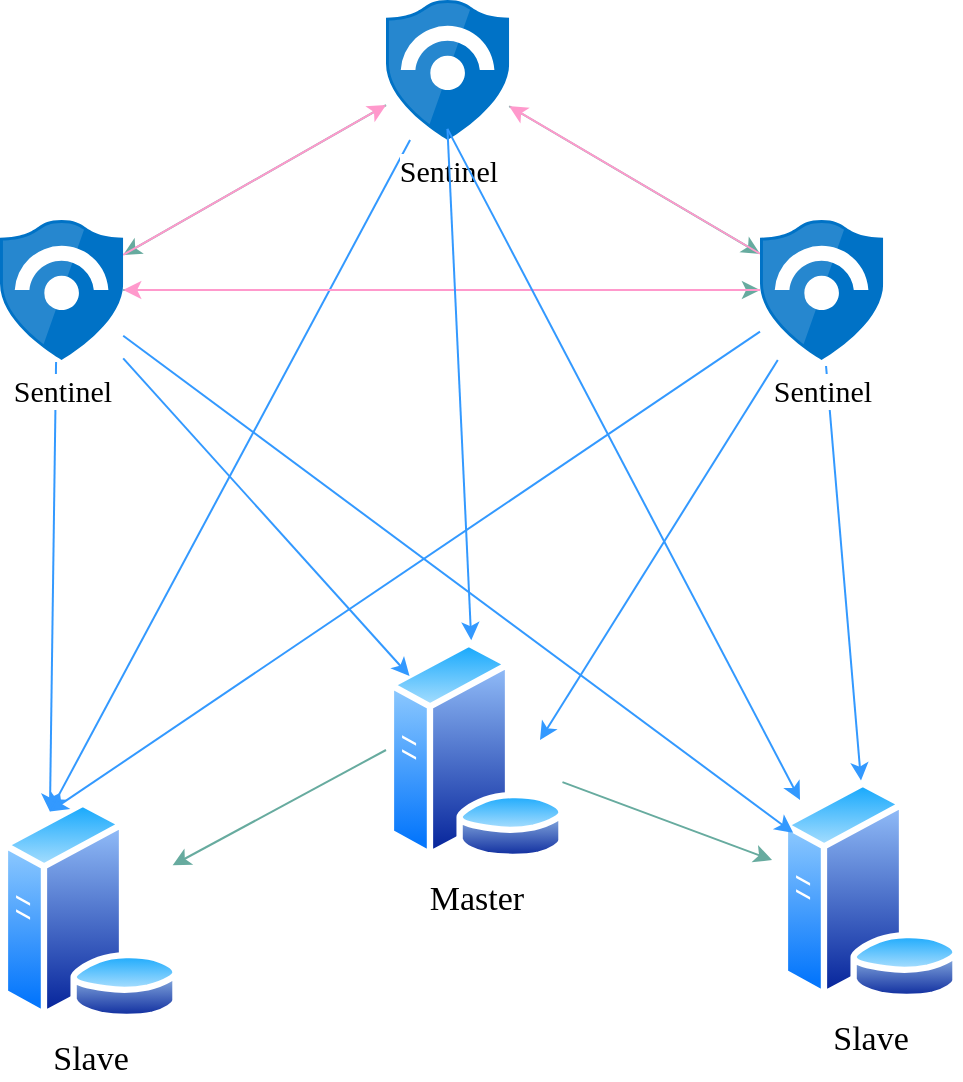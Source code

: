 <mxfile version="15.2.9" type="github">
  <diagram id="kTX6su0PMOBrZuuV1gaZ" name="第 1 页">
    <mxGraphModel dx="1422" dy="753" grid="1" gridSize="10" guides="1" tooltips="1" connect="1" arrows="1" fold="1" page="1" pageScale="1" pageWidth="827" pageHeight="1169" math="0" shadow="0">
      <root>
        <mxCell id="0" />
        <mxCell id="1" parent="0" />
        <mxCell id="SB9SmcwfrC83ZNIDkhmx-12" style="edgeStyle=none;rounded=0;orthogonalLoop=1;jettySize=auto;html=1;exitX=0;exitY=0.5;exitDx=0;exitDy=0;strokeColor=#67AB9F;" edge="1" parent="1" source="SB9SmcwfrC83ZNIDkhmx-1" target="SB9SmcwfrC83ZNIDkhmx-3">
          <mxGeometry relative="1" as="geometry" />
        </mxCell>
        <mxCell id="SB9SmcwfrC83ZNIDkhmx-13" style="edgeStyle=none;rounded=0;orthogonalLoop=1;jettySize=auto;html=1;entryX=-0.044;entryY=0.364;entryDx=0;entryDy=0;entryPerimeter=0;strokeColor=#67AB9F;" edge="1" parent="1" source="SB9SmcwfrC83ZNIDkhmx-1" target="SB9SmcwfrC83ZNIDkhmx-10">
          <mxGeometry relative="1" as="geometry" />
        </mxCell>
        <mxCell id="SB9SmcwfrC83ZNIDkhmx-1" value="&lt;font style=&quot;font-size: 17px&quot; face=&quot;Comic Sans MS&quot;&gt;Master&lt;/font&gt;" style="aspect=fixed;perimeter=ellipsePerimeter;html=1;align=center;shadow=0;dashed=0;spacingTop=3;image;image=img/lib/active_directory/database_server.svg;" vertex="1" parent="1">
          <mxGeometry x="383" y="570" width="90.2" height="110" as="geometry" />
        </mxCell>
        <mxCell id="SB9SmcwfrC83ZNIDkhmx-3" value="&lt;font face=&quot;Comic Sans MS&quot; style=&quot;font-size: 17px&quot;&gt;Slave&lt;/font&gt;" style="aspect=fixed;perimeter=ellipsePerimeter;html=1;align=center;shadow=0;dashed=0;spacingTop=3;image;image=img/lib/active_directory/database_server.svg;" vertex="1" parent="1">
          <mxGeometry x="190" y="650" width="90.2" height="110" as="geometry" />
        </mxCell>
        <mxCell id="SB9SmcwfrC83ZNIDkhmx-23" style="edgeStyle=none;rounded=0;orthogonalLoop=1;jettySize=auto;html=1;entryX=0.25;entryY=0;entryDx=0;entryDy=0;strokeColor=#3399FF;" edge="1" parent="1" source="SB9SmcwfrC83ZNIDkhmx-5" target="SB9SmcwfrC83ZNIDkhmx-3">
          <mxGeometry relative="1" as="geometry" />
        </mxCell>
        <mxCell id="SB9SmcwfrC83ZNIDkhmx-29" style="edgeStyle=none;rounded=0;orthogonalLoop=1;jettySize=auto;html=1;strokeColor=#67AB9F;" edge="1" parent="1" source="SB9SmcwfrC83ZNIDkhmx-5" target="SB9SmcwfrC83ZNIDkhmx-14">
          <mxGeometry relative="1" as="geometry" />
        </mxCell>
        <mxCell id="SB9SmcwfrC83ZNIDkhmx-30" style="edgeStyle=none;rounded=0;orthogonalLoop=1;jettySize=auto;html=1;strokeColor=#67AB9F;" edge="1" parent="1" source="SB9SmcwfrC83ZNIDkhmx-5" target="SB9SmcwfrC83ZNIDkhmx-15">
          <mxGeometry relative="1" as="geometry" />
        </mxCell>
        <mxCell id="SB9SmcwfrC83ZNIDkhmx-5" value="&lt;font face=&quot;Comic Sans MS&quot; style=&quot;font-size: 15px&quot;&gt;Sentinel&lt;/font&gt;" style="sketch=0;aspect=fixed;html=1;points=[];align=center;image;fontSize=12;image=img/lib/mscae/Azure_Sentinel.svg;" vertex="1" parent="1">
          <mxGeometry x="383" y="250" width="61.6" height="70" as="geometry" />
        </mxCell>
        <mxCell id="SB9SmcwfrC83ZNIDkhmx-10" value="&lt;font face=&quot;Comic Sans MS&quot; style=&quot;font-size: 17px&quot;&gt;Slave&lt;/font&gt;" style="aspect=fixed;perimeter=ellipsePerimeter;html=1;align=center;shadow=0;dashed=0;spacingTop=3;image;image=img/lib/active_directory/database_server.svg;" vertex="1" parent="1">
          <mxGeometry x="580" y="640" width="90.2" height="110" as="geometry" />
        </mxCell>
        <mxCell id="SB9SmcwfrC83ZNIDkhmx-16" style="edgeStyle=none;rounded=0;orthogonalLoop=1;jettySize=auto;html=1;entryX=0.25;entryY=0;entryDx=0;entryDy=0;exitX=0.455;exitY=1.014;exitDx=0;exitDy=0;exitPerimeter=0;strokeColor=#3399FF;" edge="1" parent="1" source="SB9SmcwfrC83ZNIDkhmx-14" target="SB9SmcwfrC83ZNIDkhmx-3">
          <mxGeometry relative="1" as="geometry" />
        </mxCell>
        <mxCell id="SB9SmcwfrC83ZNIDkhmx-27" style="edgeStyle=none;rounded=0;orthogonalLoop=1;jettySize=auto;html=1;strokeColor=#67AB9F;" edge="1" parent="1" source="SB9SmcwfrC83ZNIDkhmx-14" target="SB9SmcwfrC83ZNIDkhmx-15">
          <mxGeometry relative="1" as="geometry" />
        </mxCell>
        <mxCell id="SB9SmcwfrC83ZNIDkhmx-31" style="edgeStyle=none;rounded=0;orthogonalLoop=1;jettySize=auto;html=1;strokeColor=#FF99CC;" edge="1" parent="1" source="SB9SmcwfrC83ZNIDkhmx-14" target="SB9SmcwfrC83ZNIDkhmx-5">
          <mxGeometry relative="1" as="geometry" />
        </mxCell>
        <mxCell id="SB9SmcwfrC83ZNIDkhmx-14" value="&lt;font face=&quot;Comic Sans MS&quot; style=&quot;font-size: 15px&quot;&gt;Sentinel&lt;/font&gt;" style="sketch=0;aspect=fixed;html=1;points=[];align=center;image;fontSize=12;image=img/lib/mscae/Azure_Sentinel.svg;" vertex="1" parent="1">
          <mxGeometry x="190" y="360" width="61.6" height="70" as="geometry" />
        </mxCell>
        <mxCell id="SB9SmcwfrC83ZNIDkhmx-19" style="edgeStyle=none;rounded=0;orthogonalLoop=1;jettySize=auto;html=1;exitX=0.536;exitY=1.043;exitDx=0;exitDy=0;exitPerimeter=0;strokeColor=#3399FF;" edge="1" parent="1" source="SB9SmcwfrC83ZNIDkhmx-15" target="SB9SmcwfrC83ZNIDkhmx-10">
          <mxGeometry relative="1" as="geometry" />
        </mxCell>
        <mxCell id="SB9SmcwfrC83ZNIDkhmx-28" style="edgeStyle=none;rounded=0;orthogonalLoop=1;jettySize=auto;html=1;strokeColor=#FF99CC;" edge="1" parent="1" source="SB9SmcwfrC83ZNIDkhmx-15" target="SB9SmcwfrC83ZNIDkhmx-14">
          <mxGeometry relative="1" as="geometry" />
        </mxCell>
        <mxCell id="SB9SmcwfrC83ZNIDkhmx-32" style="edgeStyle=none;rounded=0;orthogonalLoop=1;jettySize=auto;html=1;strokeColor=#FF99CC;" edge="1" parent="1" source="SB9SmcwfrC83ZNIDkhmx-15" target="SB9SmcwfrC83ZNIDkhmx-5">
          <mxGeometry relative="1" as="geometry" />
        </mxCell>
        <mxCell id="SB9SmcwfrC83ZNIDkhmx-15" value="&lt;font face=&quot;Comic Sans MS&quot; style=&quot;font-size: 15px&quot;&gt;Sentinel&lt;/font&gt;" style="sketch=0;aspect=fixed;html=1;points=[];align=center;image;fontSize=12;image=img/lib/mscae/Azure_Sentinel.svg;" vertex="1" parent="1">
          <mxGeometry x="570" y="360" width="61.6" height="70" as="geometry" />
        </mxCell>
        <mxCell id="SB9SmcwfrC83ZNIDkhmx-17" value="" style="endArrow=classic;html=1;strokeColor=#3399FF;" edge="1" parent="1" source="SB9SmcwfrC83ZNIDkhmx-14" target="SB9SmcwfrC83ZNIDkhmx-1">
          <mxGeometry width="50" height="50" relative="1" as="geometry">
            <mxPoint x="220" y="460" as="sourcePoint" />
            <mxPoint x="491.6" y="470" as="targetPoint" />
          </mxGeometry>
        </mxCell>
        <mxCell id="SB9SmcwfrC83ZNIDkhmx-18" value="" style="endArrow=classic;html=1;strokeColor=#3399FF;" edge="1" parent="1" source="SB9SmcwfrC83ZNIDkhmx-14" target="SB9SmcwfrC83ZNIDkhmx-10">
          <mxGeometry width="50" height="50" relative="1" as="geometry">
            <mxPoint x="270.0" y="391.98" as="sourcePoint" />
            <mxPoint x="413.119" y="549.996" as="targetPoint" />
          </mxGeometry>
        </mxCell>
        <mxCell id="SB9SmcwfrC83ZNIDkhmx-20" value="" style="endArrow=classic;html=1;strokeColor=#3399FF;" edge="1" parent="1" source="SB9SmcwfrC83ZNIDkhmx-15">
          <mxGeometry width="50" height="50" relative="1" as="geometry">
            <mxPoint x="460.0" y="410" as="sourcePoint" />
            <mxPoint x="460" y="620" as="targetPoint" />
          </mxGeometry>
        </mxCell>
        <mxCell id="SB9SmcwfrC83ZNIDkhmx-21" value="" style="endArrow=classic;html=1;entryX=0.25;entryY=0;entryDx=0;entryDy=0;strokeColor=#3399FF;" edge="1" parent="1" source="SB9SmcwfrC83ZNIDkhmx-15" target="SB9SmcwfrC83ZNIDkhmx-3">
          <mxGeometry width="50" height="50" relative="1" as="geometry">
            <mxPoint x="420.0" y="390" as="sourcePoint" />
            <mxPoint x="563.119" y="548.016" as="targetPoint" />
          </mxGeometry>
        </mxCell>
        <mxCell id="SB9SmcwfrC83ZNIDkhmx-24" style="edgeStyle=none;rounded=0;orthogonalLoop=1;jettySize=auto;html=1;strokeColor=#3399FF;" edge="1" parent="1">
          <mxGeometry relative="1" as="geometry">
            <mxPoint x="413.724" y="314.43" as="sourcePoint" />
            <mxPoint x="590" y="650" as="targetPoint" />
          </mxGeometry>
        </mxCell>
        <mxCell id="SB9SmcwfrC83ZNIDkhmx-26" style="edgeStyle=none;rounded=0;orthogonalLoop=1;jettySize=auto;html=1;strokeColor=#3399FF;" edge="1" parent="1" target="SB9SmcwfrC83ZNIDkhmx-1">
          <mxGeometry relative="1" as="geometry">
            <mxPoint x="413.724" y="314.43" as="sourcePoint" />
            <mxPoint x="233.997" y="649.998" as="targetPoint" />
          </mxGeometry>
        </mxCell>
      </root>
    </mxGraphModel>
  </diagram>
</mxfile>
